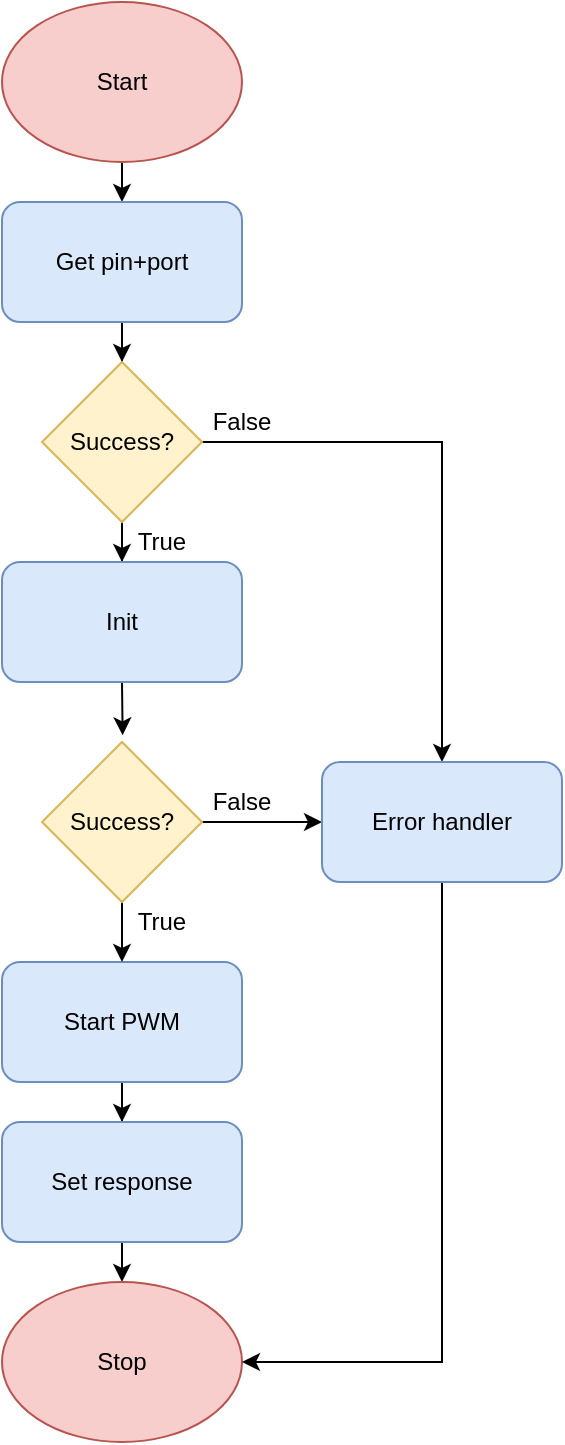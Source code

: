 <mxfile version="12.9.6" type="device"><diagram id="xj49JoVNKni1E_qXaJ8_" name="Page-1"><mxGraphModel dx="1673" dy="929" grid="1" gridSize="10" guides="1" tooltips="1" connect="1" arrows="1" fold="1" page="1" pageScale="1" pageWidth="827" pageHeight="1169" math="0" shadow="0"><root><mxCell id="0"/><mxCell id="1" parent="0"/><mxCell id="q-yeOE8wtSksl8VQDtCW-11" style="edgeStyle=orthogonalEdgeStyle;rounded=0;orthogonalLoop=1;jettySize=auto;html=1;exitX=0.5;exitY=1;exitDx=0;exitDy=0;entryX=0.5;entryY=0;entryDx=0;entryDy=0;" edge="1" parent="1" source="q-yeOE8wtSksl8VQDtCW-3" target="q-yeOE8wtSksl8VQDtCW-4"><mxGeometry relative="1" as="geometry"/></mxCell><mxCell id="q-yeOE8wtSksl8VQDtCW-3" value="Start" style="ellipse;whiteSpace=wrap;html=1;fillColor=#f8cecc;strokeColor=#b85450;" vertex="1" parent="1"><mxGeometry x="120" y="10" width="120" height="80" as="geometry"/></mxCell><mxCell id="q-yeOE8wtSksl8VQDtCW-12" style="edgeStyle=orthogonalEdgeStyle;rounded=0;orthogonalLoop=1;jettySize=auto;html=1;exitX=0.5;exitY=1;exitDx=0;exitDy=0;" edge="1" parent="1" source="q-yeOE8wtSksl8VQDtCW-4" target="q-yeOE8wtSksl8VQDtCW-5"><mxGeometry relative="1" as="geometry"/></mxCell><mxCell id="q-yeOE8wtSksl8VQDtCW-4" value="&lt;div&gt;Get pin+port&lt;/div&gt;" style="rounded=1;whiteSpace=wrap;html=1;fillColor=#dae8fc;strokeColor=#6c8ebf;" vertex="1" parent="1"><mxGeometry x="120" y="110" width="120" height="60" as="geometry"/></mxCell><mxCell id="q-yeOE8wtSksl8VQDtCW-13" style="edgeStyle=orthogonalEdgeStyle;rounded=0;orthogonalLoop=1;jettySize=auto;html=1;exitX=0.5;exitY=1;exitDx=0;exitDy=0;" edge="1" parent="1" source="q-yeOE8wtSksl8VQDtCW-5" target="q-yeOE8wtSksl8VQDtCW-6"><mxGeometry relative="1" as="geometry"/></mxCell><mxCell id="q-yeOE8wtSksl8VQDtCW-24" style="edgeStyle=orthogonalEdgeStyle;rounded=0;orthogonalLoop=1;jettySize=auto;html=1;exitX=1;exitY=0.5;exitDx=0;exitDy=0;entryX=0.5;entryY=0;entryDx=0;entryDy=0;" edge="1" parent="1" source="q-yeOE8wtSksl8VQDtCW-5" target="q-yeOE8wtSksl8VQDtCW-23"><mxGeometry relative="1" as="geometry"/></mxCell><mxCell id="q-yeOE8wtSksl8VQDtCW-5" value="Success?" style="rhombus;whiteSpace=wrap;html=1;fillColor=#fff2cc;strokeColor=#d6b656;" vertex="1" parent="1"><mxGeometry x="140" y="190" width="80" height="80" as="geometry"/></mxCell><mxCell id="q-yeOE8wtSksl8VQDtCW-18" style="edgeStyle=orthogonalEdgeStyle;rounded=0;orthogonalLoop=1;jettySize=auto;html=1;exitX=0.5;exitY=1;exitDx=0;exitDy=0;entryX=0.504;entryY=-0.042;entryDx=0;entryDy=0;entryPerimeter=0;" edge="1" parent="1" source="q-yeOE8wtSksl8VQDtCW-6" target="q-yeOE8wtSksl8VQDtCW-10"><mxGeometry relative="1" as="geometry"/></mxCell><mxCell id="q-yeOE8wtSksl8VQDtCW-6" value="Init" style="rounded=1;whiteSpace=wrap;html=1;fillColor=#dae8fc;strokeColor=#6c8ebf;" vertex="1" parent="1"><mxGeometry x="120" y="290" width="120" height="60" as="geometry"/></mxCell><mxCell id="q-yeOE8wtSksl8VQDtCW-20" style="edgeStyle=orthogonalEdgeStyle;rounded=0;orthogonalLoop=1;jettySize=auto;html=1;exitX=0.5;exitY=1;exitDx=0;exitDy=0;" edge="1" parent="1" source="q-yeOE8wtSksl8VQDtCW-7" target="q-yeOE8wtSksl8VQDtCW-8"><mxGeometry relative="1" as="geometry"/></mxCell><mxCell id="q-yeOE8wtSksl8VQDtCW-7" value="Start PWM" style="rounded=1;whiteSpace=wrap;html=1;fillColor=#dae8fc;strokeColor=#6c8ebf;" vertex="1" parent="1"><mxGeometry x="120" y="490" width="120" height="60" as="geometry"/></mxCell><mxCell id="q-yeOE8wtSksl8VQDtCW-22" style="edgeStyle=orthogonalEdgeStyle;rounded=0;orthogonalLoop=1;jettySize=auto;html=1;exitX=0.5;exitY=1;exitDx=0;exitDy=0;entryX=0.5;entryY=0;entryDx=0;entryDy=0;" edge="1" parent="1" source="q-yeOE8wtSksl8VQDtCW-8" target="q-yeOE8wtSksl8VQDtCW-9"><mxGeometry relative="1" as="geometry"/></mxCell><mxCell id="q-yeOE8wtSksl8VQDtCW-8" value="Set response" style="rounded=1;whiteSpace=wrap;html=1;fillColor=#dae8fc;strokeColor=#6c8ebf;" vertex="1" parent="1"><mxGeometry x="120" y="570" width="120" height="60" as="geometry"/></mxCell><mxCell id="q-yeOE8wtSksl8VQDtCW-9" value="Stop" style="ellipse;whiteSpace=wrap;html=1;fillColor=#f8cecc;strokeColor=#b85450;" vertex="1" parent="1"><mxGeometry x="120" y="650" width="120" height="80" as="geometry"/></mxCell><mxCell id="q-yeOE8wtSksl8VQDtCW-19" style="edgeStyle=orthogonalEdgeStyle;rounded=0;orthogonalLoop=1;jettySize=auto;html=1;exitX=0.5;exitY=1;exitDx=0;exitDy=0;entryX=0.5;entryY=0;entryDx=0;entryDy=0;" edge="1" parent="1" source="q-yeOE8wtSksl8VQDtCW-10" target="q-yeOE8wtSksl8VQDtCW-7"><mxGeometry relative="1" as="geometry"/></mxCell><mxCell id="q-yeOE8wtSksl8VQDtCW-33" style="edgeStyle=orthogonalEdgeStyle;rounded=0;orthogonalLoop=1;jettySize=auto;html=1;exitX=1;exitY=0.5;exitDx=0;exitDy=0;" edge="1" parent="1" source="q-yeOE8wtSksl8VQDtCW-10" target="q-yeOE8wtSksl8VQDtCW-23"><mxGeometry relative="1" as="geometry"/></mxCell><mxCell id="q-yeOE8wtSksl8VQDtCW-10" value="Success?" style="rhombus;whiteSpace=wrap;html=1;fillColor=#fff2cc;strokeColor=#d6b656;" vertex="1" parent="1"><mxGeometry x="140" y="380" width="80" height="80" as="geometry"/></mxCell><mxCell id="q-yeOE8wtSksl8VQDtCW-26" style="edgeStyle=orthogonalEdgeStyle;rounded=0;orthogonalLoop=1;jettySize=auto;html=1;exitX=0.5;exitY=1;exitDx=0;exitDy=0;entryX=1;entryY=0.5;entryDx=0;entryDy=0;" edge="1" parent="1" source="q-yeOE8wtSksl8VQDtCW-23" target="q-yeOE8wtSksl8VQDtCW-9"><mxGeometry relative="1" as="geometry"/></mxCell><mxCell id="q-yeOE8wtSksl8VQDtCW-23" value="Error handler" style="rounded=1;whiteSpace=wrap;html=1;fillColor=#dae8fc;strokeColor=#6c8ebf;" vertex="1" parent="1"><mxGeometry x="280" y="390" width="120" height="60" as="geometry"/></mxCell><mxCell id="q-yeOE8wtSksl8VQDtCW-27" value="False" style="text;html=1;strokeColor=none;fillColor=none;align=center;verticalAlign=middle;whiteSpace=wrap;rounded=0;" vertex="1" parent="1"><mxGeometry x="220" y="210" width="40" height="20" as="geometry"/></mxCell><mxCell id="q-yeOE8wtSksl8VQDtCW-28" value="True" style="text;html=1;strokeColor=none;fillColor=none;align=center;verticalAlign=middle;whiteSpace=wrap;rounded=0;" vertex="1" parent="1"><mxGeometry x="180" y="460" width="40" height="20" as="geometry"/></mxCell><mxCell id="q-yeOE8wtSksl8VQDtCW-30" value="True" style="text;html=1;strokeColor=none;fillColor=none;align=center;verticalAlign=middle;whiteSpace=wrap;rounded=0;" vertex="1" parent="1"><mxGeometry x="180" y="270" width="40" height="20" as="geometry"/></mxCell><mxCell id="q-yeOE8wtSksl8VQDtCW-29" value="False" style="text;html=1;strokeColor=none;fillColor=none;align=center;verticalAlign=middle;whiteSpace=wrap;rounded=0;" vertex="1" parent="1"><mxGeometry x="220" y="400" width="40" height="20" as="geometry"/></mxCell></root></mxGraphModel></diagram></mxfile>